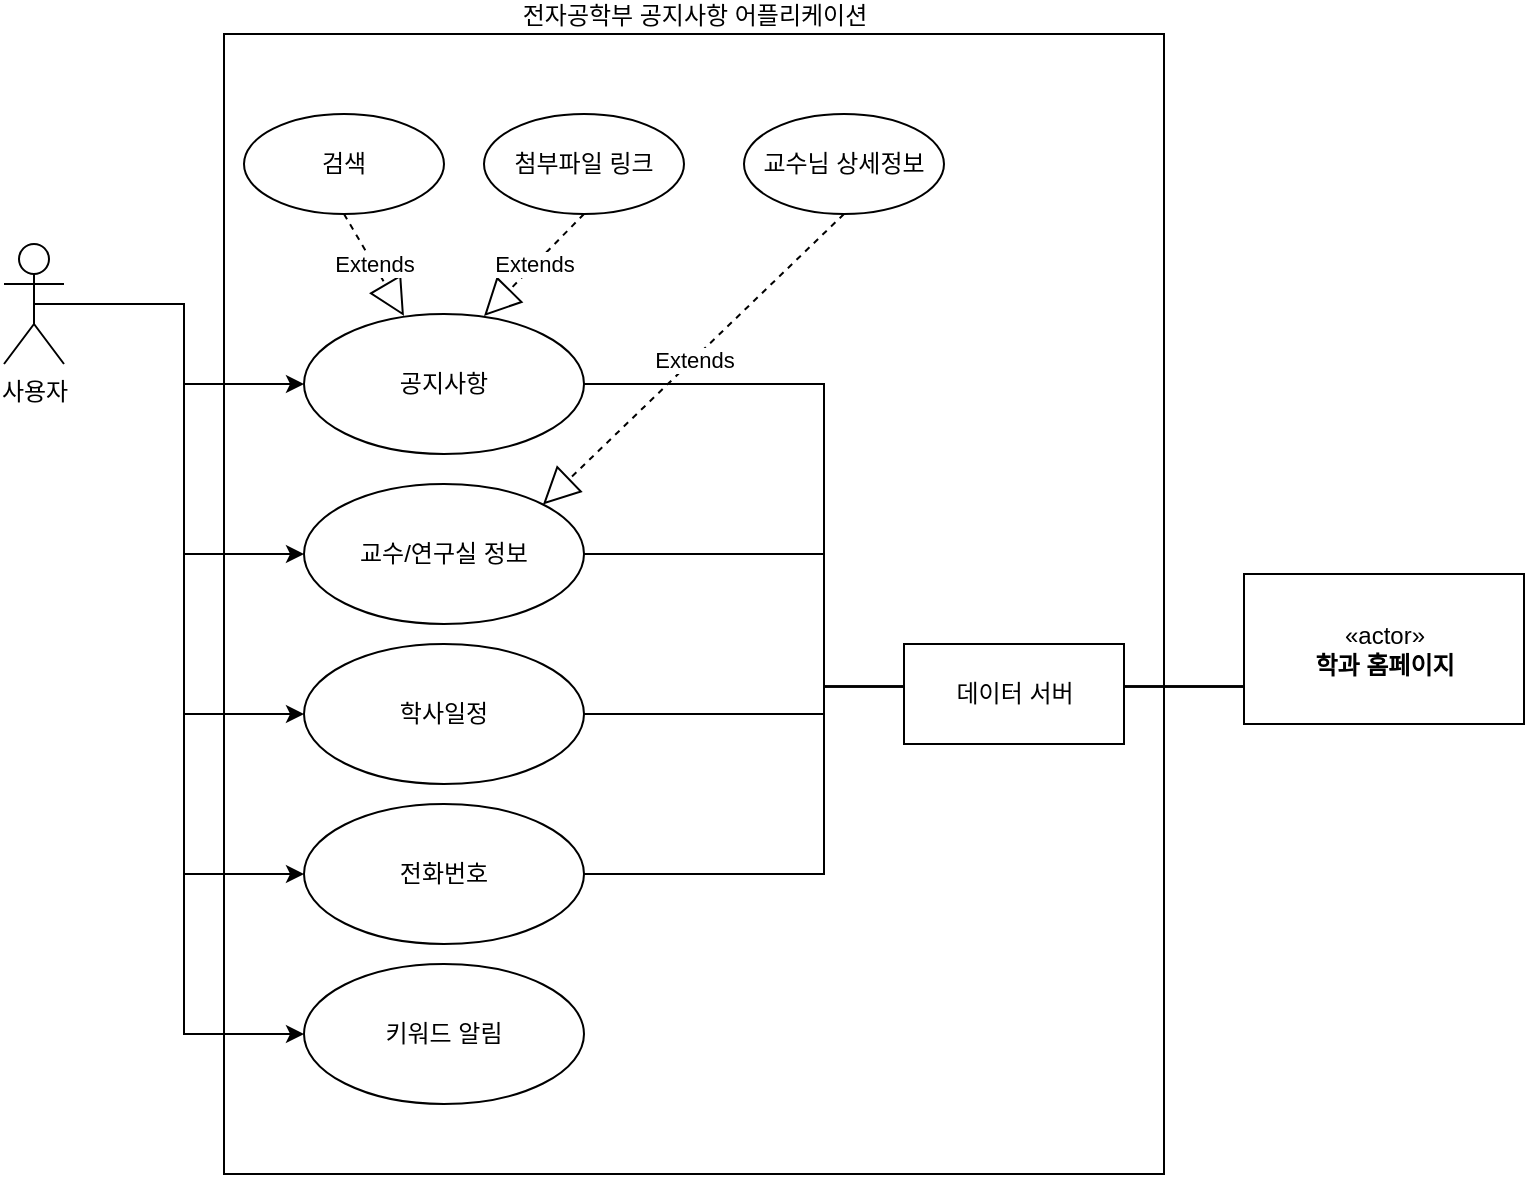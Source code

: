 <mxfile version="17.2.2" type="github">
  <diagram id="EWeKUhB-rBcNq4XTKKl2" name="Page-1">
    <mxGraphModel dx="1422" dy="794" grid="1" gridSize="10" guides="1" tooltips="1" connect="1" arrows="1" fold="1" page="1" pageScale="1" pageWidth="827" pageHeight="1169" math="0" shadow="0">
      <root>
        <mxCell id="0" />
        <mxCell id="1" parent="0" />
        <mxCell id="sgmFO3RqHn5g14kinJYt-2" value="전자공학부 공지사항 어플리케이션" style="verticalLabelPosition=top;verticalAlign=bottom;html=1;shape=mxgraph.basic.rect;fillColor2=none;strokeWidth=1;size=20;indent=5;shadow=0;noLabel=0;labelPosition=center;align=center;" vertex="1" parent="1">
          <mxGeometry x="160" y="40" width="470" height="570" as="geometry" />
        </mxCell>
        <mxCell id="sgmFO3RqHn5g14kinJYt-12" style="edgeStyle=orthogonalEdgeStyle;rounded=0;orthogonalLoop=1;jettySize=auto;html=1;exitX=0.5;exitY=0.5;exitDx=0;exitDy=0;exitPerimeter=0;" edge="1" parent="1" source="sgmFO3RqHn5g14kinJYt-1" target="sgmFO3RqHn5g14kinJYt-3">
          <mxGeometry relative="1" as="geometry" />
        </mxCell>
        <mxCell id="sgmFO3RqHn5g14kinJYt-17" style="edgeStyle=orthogonalEdgeStyle;rounded=0;orthogonalLoop=1;jettySize=auto;html=1;exitX=0.5;exitY=0.5;exitDx=0;exitDy=0;exitPerimeter=0;entryX=0;entryY=0.5;entryDx=0;entryDy=0;" edge="1" parent="1" source="sgmFO3RqHn5g14kinJYt-1" target="sgmFO3RqHn5g14kinJYt-4">
          <mxGeometry relative="1" as="geometry" />
        </mxCell>
        <mxCell id="sgmFO3RqHn5g14kinJYt-18" style="edgeStyle=orthogonalEdgeStyle;rounded=0;orthogonalLoop=1;jettySize=auto;html=1;exitX=0.5;exitY=0.5;exitDx=0;exitDy=0;exitPerimeter=0;entryX=0;entryY=0.5;entryDx=0;entryDy=0;" edge="1" parent="1" source="sgmFO3RqHn5g14kinJYt-1" target="sgmFO3RqHn5g14kinJYt-8">
          <mxGeometry relative="1" as="geometry" />
        </mxCell>
        <mxCell id="sgmFO3RqHn5g14kinJYt-20" style="edgeStyle=orthogonalEdgeStyle;rounded=0;orthogonalLoop=1;jettySize=auto;html=1;exitX=0.5;exitY=0.5;exitDx=0;exitDy=0;exitPerimeter=0;entryX=0;entryY=0.5;entryDx=0;entryDy=0;" edge="1" parent="1" source="sgmFO3RqHn5g14kinJYt-1" target="sgmFO3RqHn5g14kinJYt-7">
          <mxGeometry relative="1" as="geometry" />
        </mxCell>
        <mxCell id="sgmFO3RqHn5g14kinJYt-21" style="edgeStyle=orthogonalEdgeStyle;rounded=0;orthogonalLoop=1;jettySize=auto;html=1;exitX=0.5;exitY=0.5;exitDx=0;exitDy=0;exitPerimeter=0;entryX=1;entryY=0.5;entryDx=0;entryDy=0;" edge="1" parent="1" source="sgmFO3RqHn5g14kinJYt-1" target="sgmFO3RqHn5g14kinJYt-14">
          <mxGeometry relative="1" as="geometry" />
        </mxCell>
        <mxCell id="sgmFO3RqHn5g14kinJYt-1" value="사용자" style="shape=umlActor;verticalLabelPosition=bottom;verticalAlign=top;html=1;" vertex="1" parent="1">
          <mxGeometry x="50" y="145" width="30" height="60" as="geometry" />
        </mxCell>
        <mxCell id="sgmFO3RqHn5g14kinJYt-32" style="edgeStyle=orthogonalEdgeStyle;rounded=0;orthogonalLoop=1;jettySize=auto;html=1;exitX=1;exitY=0.5;exitDx=0;exitDy=0;entryX=0;entryY=0.75;entryDx=0;entryDy=0;endArrow=none;endFill=0;" edge="1" parent="1" source="sgmFO3RqHn5g14kinJYt-3" target="sgmFO3RqHn5g14kinJYt-23">
          <mxGeometry relative="1" as="geometry">
            <Array as="points">
              <mxPoint x="460" y="215" />
              <mxPoint x="460" y="366" />
            </Array>
          </mxGeometry>
        </mxCell>
        <mxCell id="sgmFO3RqHn5g14kinJYt-3" value="공지사항" style="ellipse;whiteSpace=wrap;html=1;" vertex="1" parent="1">
          <mxGeometry x="200" y="180" width="140" height="70" as="geometry" />
        </mxCell>
        <mxCell id="sgmFO3RqHn5g14kinJYt-28" style="edgeStyle=orthogonalEdgeStyle;rounded=0;orthogonalLoop=1;jettySize=auto;html=1;exitX=1;exitY=0.5;exitDx=0;exitDy=0;entryX=0;entryY=0.75;entryDx=0;entryDy=0;endArrow=none;endFill=0;" edge="1" parent="1" source="sgmFO3RqHn5g14kinJYt-4" target="sgmFO3RqHn5g14kinJYt-23">
          <mxGeometry relative="1" as="geometry">
            <Array as="points">
              <mxPoint x="460" y="300" />
              <mxPoint x="460" y="366" />
            </Array>
          </mxGeometry>
        </mxCell>
        <mxCell id="sgmFO3RqHn5g14kinJYt-4" value="교수/연구실 정보" style="ellipse;whiteSpace=wrap;html=1;" vertex="1" parent="1">
          <mxGeometry x="200" y="265" width="140" height="70" as="geometry" />
        </mxCell>
        <mxCell id="sgmFO3RqHn5g14kinJYt-30" style="edgeStyle=orthogonalEdgeStyle;rounded=0;orthogonalLoop=1;jettySize=auto;html=1;exitX=1;exitY=0.5;exitDx=0;exitDy=0;entryX=0;entryY=0.75;entryDx=0;entryDy=0;endArrow=none;endFill=0;" edge="1" parent="1" source="sgmFO3RqHn5g14kinJYt-7" target="sgmFO3RqHn5g14kinJYt-23">
          <mxGeometry relative="1" as="geometry">
            <Array as="points">
              <mxPoint x="460" y="460" />
              <mxPoint x="460" y="366" />
            </Array>
          </mxGeometry>
        </mxCell>
        <mxCell id="sgmFO3RqHn5g14kinJYt-7" value="전화번호" style="ellipse;whiteSpace=wrap;html=1;" vertex="1" parent="1">
          <mxGeometry x="200" y="425" width="140" height="70" as="geometry" />
        </mxCell>
        <mxCell id="sgmFO3RqHn5g14kinJYt-29" style="edgeStyle=orthogonalEdgeStyle;rounded=0;orthogonalLoop=1;jettySize=auto;html=1;exitX=1;exitY=0.5;exitDx=0;exitDy=0;entryX=0;entryY=0.75;entryDx=0;entryDy=0;endArrow=none;endFill=0;" edge="1" parent="1" source="sgmFO3RqHn5g14kinJYt-8" target="sgmFO3RqHn5g14kinJYt-23">
          <mxGeometry relative="1" as="geometry">
            <Array as="points">
              <mxPoint x="460" y="380" />
              <mxPoint x="460" y="366" />
            </Array>
          </mxGeometry>
        </mxCell>
        <mxCell id="sgmFO3RqHn5g14kinJYt-8" value="학사일정" style="ellipse;whiteSpace=wrap;html=1;" vertex="1" parent="1">
          <mxGeometry x="200" y="345" width="140" height="70" as="geometry" />
        </mxCell>
        <mxCell id="sgmFO3RqHn5g14kinJYt-14" value="키워드 알림" style="ellipse;whiteSpace=wrap;html=1;shadow=0;direction=west;" vertex="1" parent="1">
          <mxGeometry x="200" y="505" width="140" height="70" as="geometry" />
        </mxCell>
        <mxCell id="sgmFO3RqHn5g14kinJYt-23" value="«actor»&lt;br&gt;&lt;b&gt;학과 홈페이지&lt;/b&gt;" style="html=1;shadow=0;" vertex="1" parent="1">
          <mxGeometry x="670" y="310" width="140" height="75" as="geometry" />
        </mxCell>
        <mxCell id="sgmFO3RqHn5g14kinJYt-33" value="검색" style="ellipse;whiteSpace=wrap;html=1;shadow=0;" vertex="1" parent="1">
          <mxGeometry x="170" y="80" width="100" height="50" as="geometry" />
        </mxCell>
        <mxCell id="sgmFO3RqHn5g14kinJYt-44" value="첨부파일 링크" style="ellipse;whiteSpace=wrap;html=1;shadow=0;" vertex="1" parent="1">
          <mxGeometry x="290" y="80" width="100" height="50" as="geometry" />
        </mxCell>
        <mxCell id="sgmFO3RqHn5g14kinJYt-46" value="교수님 상세정보" style="ellipse;whiteSpace=wrap;html=1;shadow=0;" vertex="1" parent="1">
          <mxGeometry x="420" y="80" width="100" height="50" as="geometry" />
        </mxCell>
        <mxCell id="sgmFO3RqHn5g14kinJYt-48" value="Extends" style="endArrow=block;endSize=16;endFill=0;html=1;rounded=0;dashed=1;exitX=0.5;exitY=1;exitDx=0;exitDy=0;entryX=0.357;entryY=0.014;entryDx=0;entryDy=0;entryPerimeter=0;" edge="1" parent="1" source="sgmFO3RqHn5g14kinJYt-33" target="sgmFO3RqHn5g14kinJYt-3">
          <mxGeometry width="160" relative="1" as="geometry">
            <mxPoint x="330" y="410" as="sourcePoint" />
            <mxPoint x="490" y="410" as="targetPoint" />
          </mxGeometry>
        </mxCell>
        <mxCell id="sgmFO3RqHn5g14kinJYt-49" value="Extends" style="endArrow=block;endSize=16;endFill=0;html=1;rounded=0;dashed=1;exitX=0.5;exitY=1;exitDx=0;exitDy=0;entryX=1;entryY=0;entryDx=0;entryDy=0;" edge="1" parent="1" source="sgmFO3RqHn5g14kinJYt-46" target="sgmFO3RqHn5g14kinJYt-4">
          <mxGeometry width="160" relative="1" as="geometry">
            <mxPoint x="330" y="410" as="sourcePoint" />
            <mxPoint x="490" y="410" as="targetPoint" />
          </mxGeometry>
        </mxCell>
        <mxCell id="sgmFO3RqHn5g14kinJYt-50" value="Extends" style="endArrow=block;endSize=16;endFill=0;html=1;rounded=0;dashed=1;exitX=0.5;exitY=1;exitDx=0;exitDy=0;entryX=0.643;entryY=0.014;entryDx=0;entryDy=0;entryPerimeter=0;" edge="1" parent="1" source="sgmFO3RqHn5g14kinJYt-44" target="sgmFO3RqHn5g14kinJYt-3">
          <mxGeometry width="160" relative="1" as="geometry">
            <mxPoint x="330" y="410" as="sourcePoint" />
            <mxPoint x="490" y="410" as="targetPoint" />
          </mxGeometry>
        </mxCell>
        <mxCell id="sgmFO3RqHn5g14kinJYt-52" value="데이터 서버" style="html=1;shadow=0;" vertex="1" parent="1">
          <mxGeometry x="500" y="345" width="110" height="50" as="geometry" />
        </mxCell>
      </root>
    </mxGraphModel>
  </diagram>
</mxfile>
